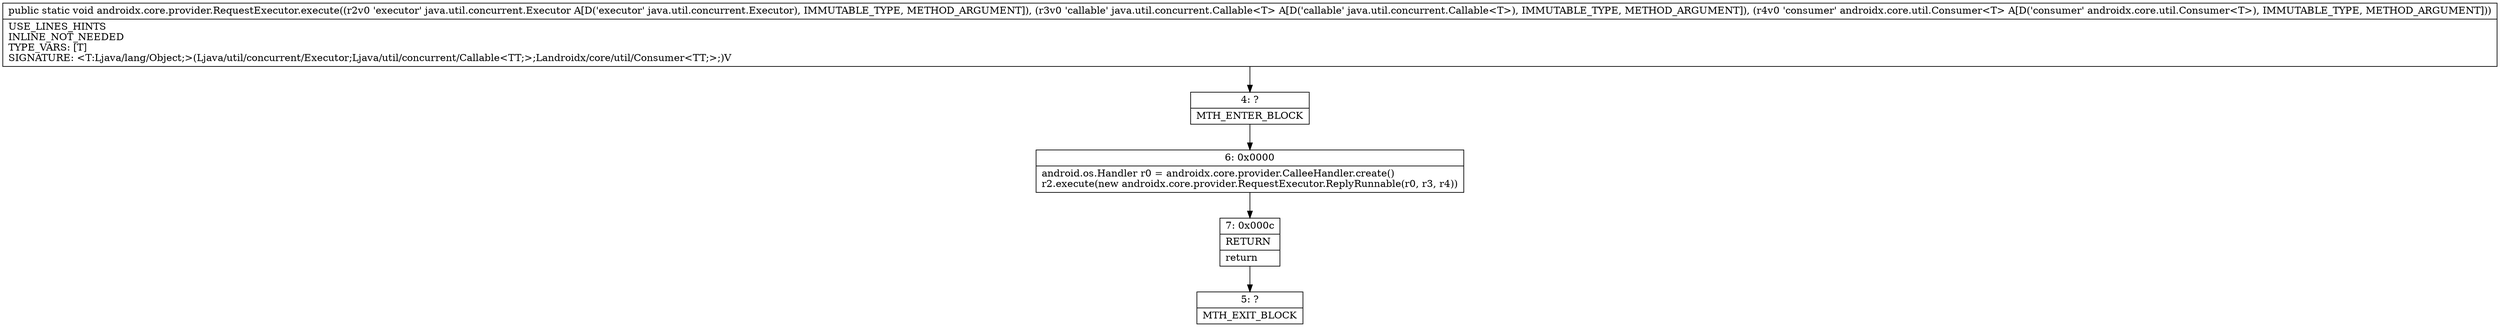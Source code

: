 digraph "CFG forandroidx.core.provider.RequestExecutor.execute(Ljava\/util\/concurrent\/Executor;Ljava\/util\/concurrent\/Callable;Landroidx\/core\/util\/Consumer;)V" {
Node_4 [shape=record,label="{4\:\ ?|MTH_ENTER_BLOCK\l}"];
Node_6 [shape=record,label="{6\:\ 0x0000|android.os.Handler r0 = androidx.core.provider.CalleeHandler.create()\lr2.execute(new androidx.core.provider.RequestExecutor.ReplyRunnable(r0, r3, r4))\l}"];
Node_7 [shape=record,label="{7\:\ 0x000c|RETURN\l|return\l}"];
Node_5 [shape=record,label="{5\:\ ?|MTH_EXIT_BLOCK\l}"];
MethodNode[shape=record,label="{public static void androidx.core.provider.RequestExecutor.execute((r2v0 'executor' java.util.concurrent.Executor A[D('executor' java.util.concurrent.Executor), IMMUTABLE_TYPE, METHOD_ARGUMENT]), (r3v0 'callable' java.util.concurrent.Callable\<T\> A[D('callable' java.util.concurrent.Callable\<T\>), IMMUTABLE_TYPE, METHOD_ARGUMENT]), (r4v0 'consumer' androidx.core.util.Consumer\<T\> A[D('consumer' androidx.core.util.Consumer\<T\>), IMMUTABLE_TYPE, METHOD_ARGUMENT]))  | USE_LINES_HINTS\lINLINE_NOT_NEEDED\lTYPE_VARS: [T]\lSIGNATURE: \<T:Ljava\/lang\/Object;\>(Ljava\/util\/concurrent\/Executor;Ljava\/util\/concurrent\/Callable\<TT;\>;Landroidx\/core\/util\/Consumer\<TT;\>;)V\l}"];
MethodNode -> Node_4;Node_4 -> Node_6;
Node_6 -> Node_7;
Node_7 -> Node_5;
}


